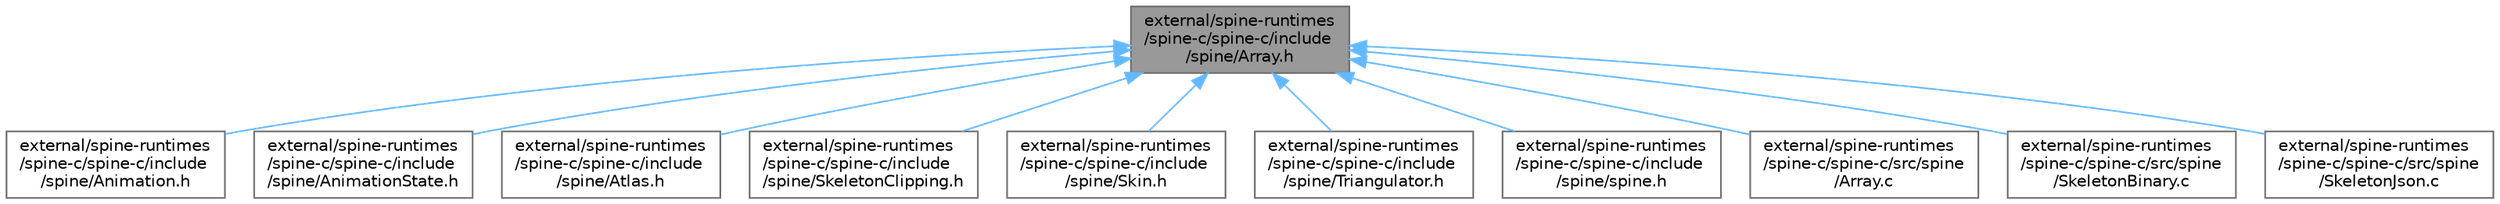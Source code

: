 digraph "external/spine-runtimes/spine-c/spine-c/include/spine/Array.h"
{
 // LATEX_PDF_SIZE
  bgcolor="transparent";
  edge [fontname=Helvetica,fontsize=10,labelfontname=Helvetica,labelfontsize=10];
  node [fontname=Helvetica,fontsize=10,shape=box,height=0.2,width=0.4];
  Node1 [id="Node000001",label="external/spine-runtimes\l/spine-c/spine-c/include\l/spine/Array.h",height=0.2,width=0.4,color="gray40", fillcolor="grey60", style="filled", fontcolor="black",tooltip=" "];
  Node1 -> Node2 [id="edge1_Node000001_Node000002",dir="back",color="steelblue1",style="solid",tooltip=" "];
  Node2 [id="Node000002",label="external/spine-runtimes\l/spine-c/spine-c/include\l/spine/Animation.h",height=0.2,width=0.4,color="grey40", fillcolor="white", style="filled",URL="$spine-c_2include_2spine_2_animation_8h.html",tooltip=" "];
  Node1 -> Node3 [id="edge2_Node000001_Node000003",dir="back",color="steelblue1",style="solid",tooltip=" "];
  Node3 [id="Node000003",label="external/spine-runtimes\l/spine-c/spine-c/include\l/spine/AnimationState.h",height=0.2,width=0.4,color="grey40", fillcolor="white", style="filled",URL="$spine-c_2include_2spine_2_animation_state_8h.html",tooltip=" "];
  Node1 -> Node4 [id="edge3_Node000001_Node000004",dir="back",color="steelblue1",style="solid",tooltip=" "];
  Node4 [id="Node000004",label="external/spine-runtimes\l/spine-c/spine-c/include\l/spine/Atlas.h",height=0.2,width=0.4,color="grey40", fillcolor="white", style="filled",URL="$spine-c_2include_2spine_2_atlas_8h.html",tooltip=" "];
  Node1 -> Node5 [id="edge4_Node000001_Node000005",dir="back",color="steelblue1",style="solid",tooltip=" "];
  Node5 [id="Node000005",label="external/spine-runtimes\l/spine-c/spine-c/include\l/spine/SkeletonClipping.h",height=0.2,width=0.4,color="grey40", fillcolor="white", style="filled",URL="$spine-c_2include_2spine_2_skeleton_clipping_8h.html",tooltip=" "];
  Node1 -> Node6 [id="edge5_Node000001_Node000006",dir="back",color="steelblue1",style="solid",tooltip=" "];
  Node6 [id="Node000006",label="external/spine-runtimes\l/spine-c/spine-c/include\l/spine/Skin.h",height=0.2,width=0.4,color="grey40", fillcolor="white", style="filled",URL="$spine-c_2include_2spine_2_skin_8h.html",tooltip=" "];
  Node1 -> Node7 [id="edge6_Node000001_Node000007",dir="back",color="steelblue1",style="solid",tooltip=" "];
  Node7 [id="Node000007",label="external/spine-runtimes\l/spine-c/spine-c/include\l/spine/Triangulator.h",height=0.2,width=0.4,color="grey40", fillcolor="white", style="filled",URL="$spine-c_2include_2spine_2_triangulator_8h.html",tooltip=" "];
  Node1 -> Node8 [id="edge7_Node000001_Node000008",dir="back",color="steelblue1",style="solid",tooltip=" "];
  Node8 [id="Node000008",label="external/spine-runtimes\l/spine-c/spine-c/include\l/spine/spine.h",height=0.2,width=0.4,color="grey40", fillcolor="white", style="filled",URL="$spine-c_2include_2spine_2spine_8h.html",tooltip=" "];
  Node1 -> Node9 [id="edge8_Node000001_Node000009",dir="back",color="steelblue1",style="solid",tooltip=" "];
  Node9 [id="Node000009",label="external/spine-runtimes\l/spine-c/spine-c/src/spine\l/Array.c",height=0.2,width=0.4,color="grey40", fillcolor="white", style="filled",URL="$_array_8c.html",tooltip=" "];
  Node1 -> Node10 [id="edge9_Node000001_Node000010",dir="back",color="steelblue1",style="solid",tooltip=" "];
  Node10 [id="Node000010",label="external/spine-runtimes\l/spine-c/spine-c/src/spine\l/SkeletonBinary.c",height=0.2,width=0.4,color="grey40", fillcolor="white", style="filled",URL="$_skeleton_binary_8c.html",tooltip=" "];
  Node1 -> Node11 [id="edge10_Node000001_Node000011",dir="back",color="steelblue1",style="solid",tooltip=" "];
  Node11 [id="Node000011",label="external/spine-runtimes\l/spine-c/spine-c/src/spine\l/SkeletonJson.c",height=0.2,width=0.4,color="grey40", fillcolor="white", style="filled",URL="$_skeleton_json_8c.html",tooltip=" "];
}
